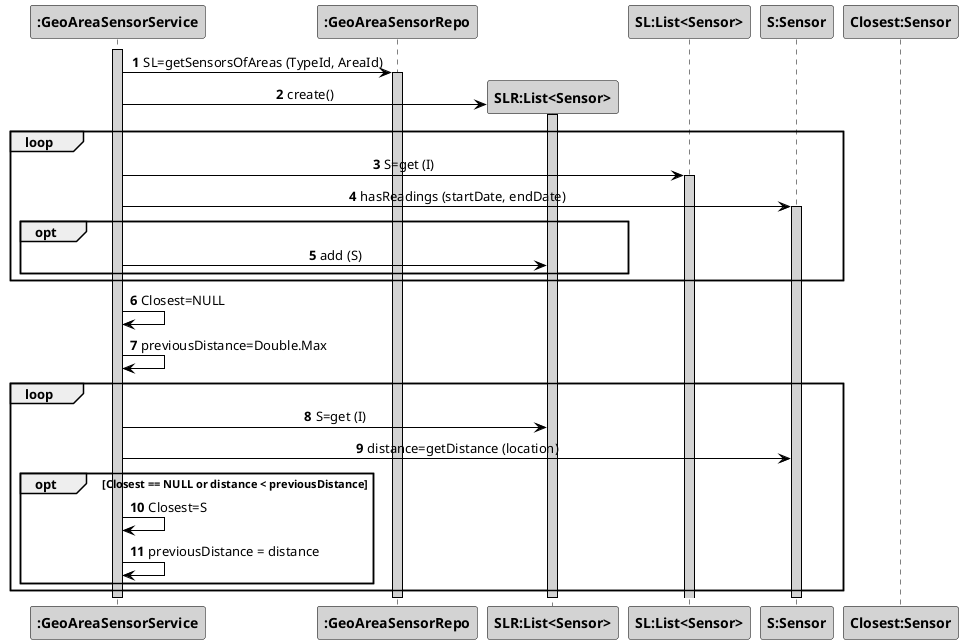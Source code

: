 @startuml
skinparam sequenceMessageAlign center
skinparam sequence {
	ArrowColor Black
	ActorBorderColor DarkBlue
	LifeLineBorderColor black
	LifeLineBackgroundColor LightGrey

	ParticipantBorderColor Black
	ParticipantBackgroundColor LightGrey
	ParticipantFontStyle Bold

	ActorBackgroundColor DimGrey
	ActorFontColor DeepSkyBlue
	ActorFontStyle Bold
	ActorFontSize 17
	ActorFontName Aapex
}
autonumber

activate ":GeoAreaSensorService"
":GeoAreaSensorService" -> ":GeoAreaSensorRepo": SL=getSensorsOfAreas (TypeId, AreaId)
activate ":GeoAreaSensorRepo"
create "SLR:List<Sensor>"
":GeoAreaSensorService" -> "SLR:List<Sensor>" : create()
activate "SLR:List<Sensor>"
loop
":GeoAreaSensorService" -> "SL:List<Sensor>": S=get (I)
activate "SL:List<Sensor>"
":GeoAreaSensorService" -> "S:Sensor": hasReadings (startDate, endDate)
activate "S:Sensor"
opt
":GeoAreaSensorService" -> "SLR:List<Sensor>" : add (S)
end
end
":GeoAreaSensorService" -> ":GeoAreaSensorService": Closest=NULL
":GeoAreaSensorService" -> ":GeoAreaSensorService": previousDistance=Double.Max
loop
":GeoAreaSensorService" -> "SLR:List<Sensor>": S=get (I)
":GeoAreaSensorService" -> "S:Sensor": distance=getDistance (location)
opt Closest == NULL or distance < previousDistance
":GeoAreaSensorService" -> ":GeoAreaSensorService": Closest=S
":GeoAreaSensorService" -> ":GeoAreaSensorService": previousDistance = distance
end
end
deactivate "Closest:Sensor"
deactivate "S:Sensor"
deactivate "SLR:List<Sensor>"
deactivate ":GeoAreaSensorRepo"
deactivate ":GeoAreaSensorService"




@enduml